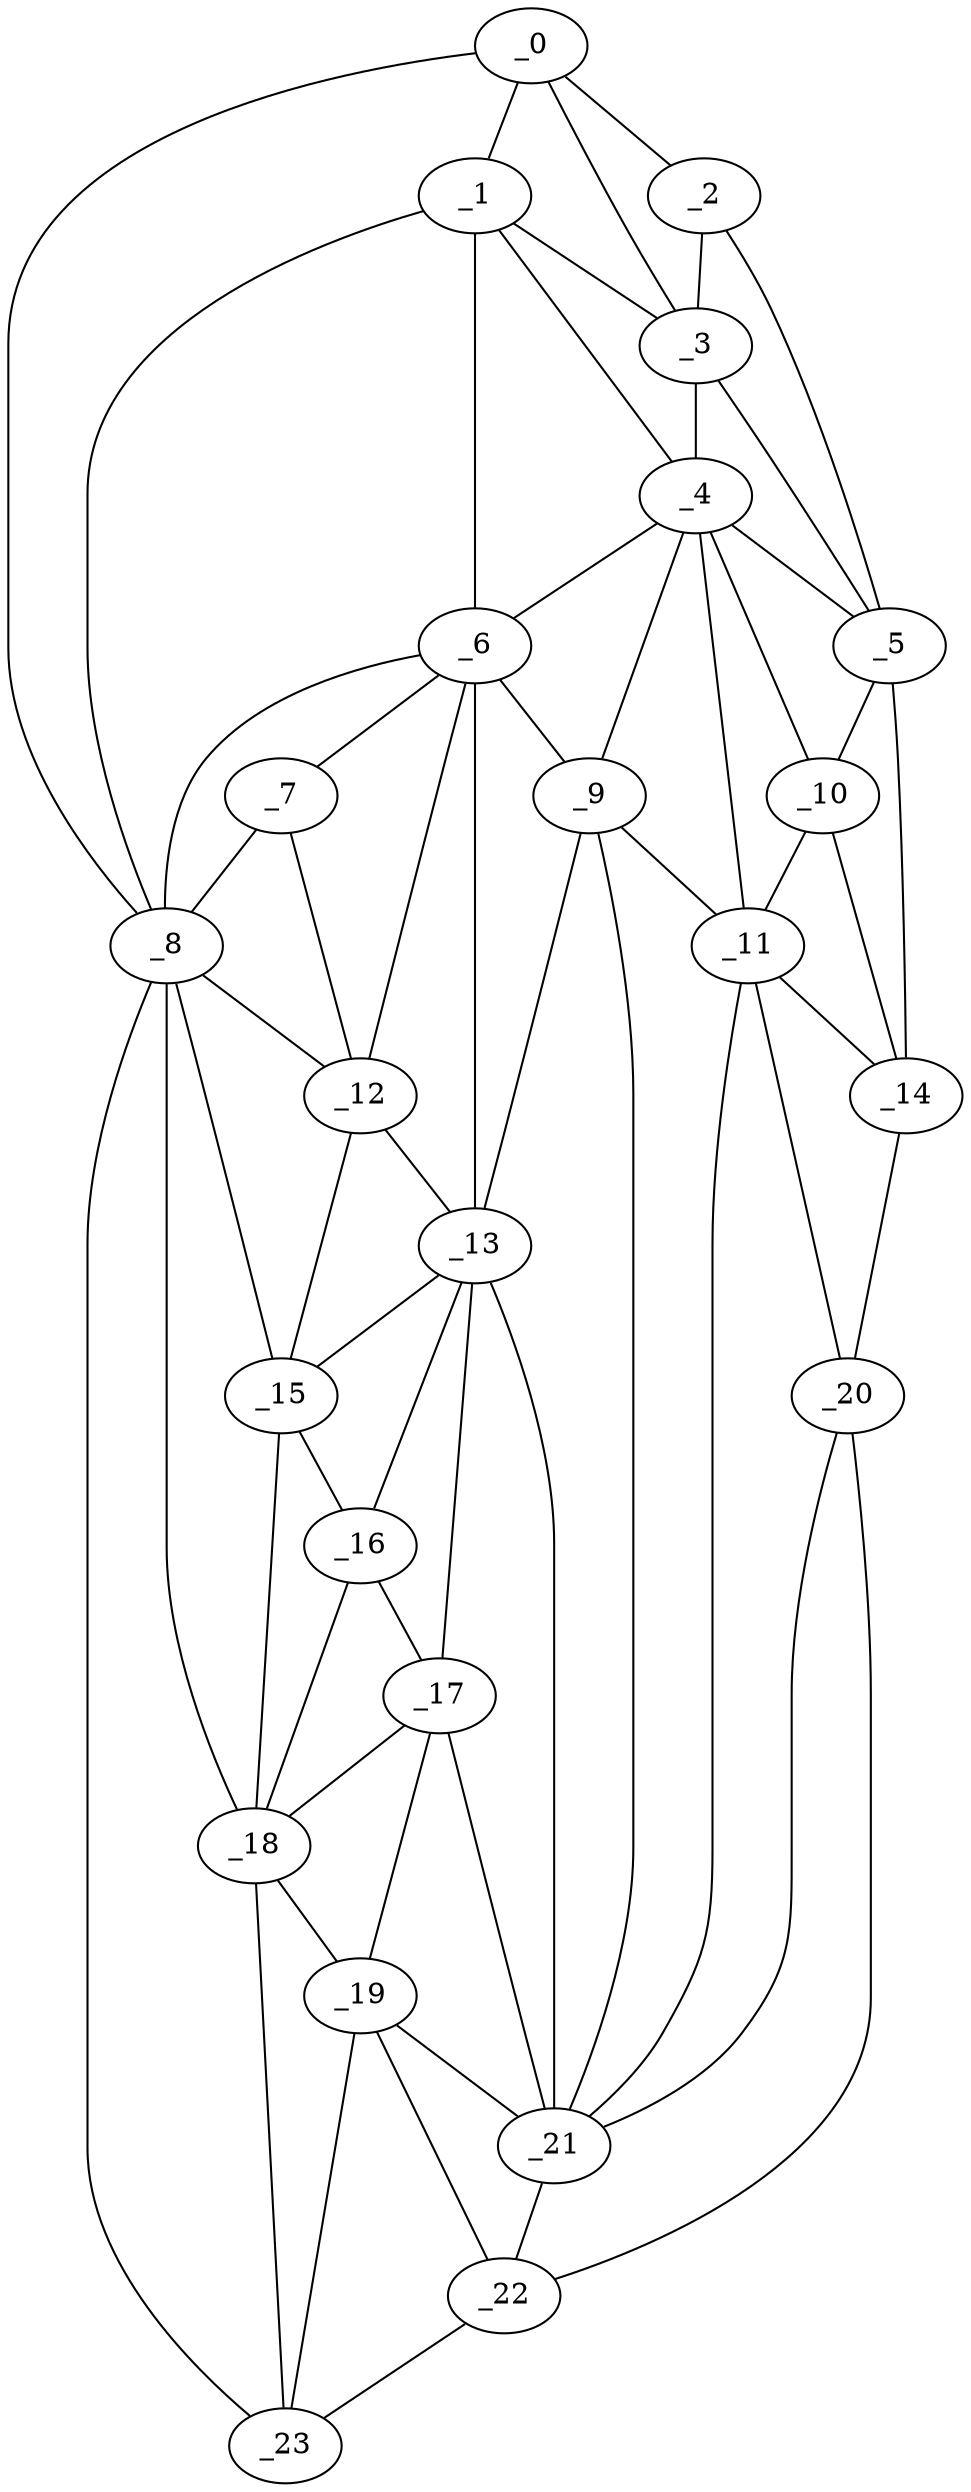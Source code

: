 graph "obj68__250.gxl" {
	_0	 [x=8,
		y=37];
	_1	 [x=16,
		y=42];
	_0 -- _1	 [valence=1];
	_2	 [x=20,
		y=9];
	_0 -- _2	 [valence=1];
	_3	 [x=23,
		y=41];
	_0 -- _3	 [valence=2];
	_8	 [x=72,
		y=121];
	_0 -- _8	 [valence=1];
	_1 -- _3	 [valence=2];
	_4	 [x=40,
		y=49];
	_1 -- _4	 [valence=2];
	_6	 [x=61,
		y=86];
	_1 -- _6	 [valence=1];
	_1 -- _8	 [valence=1];
	_2 -- _3	 [valence=2];
	_5	 [x=46,
		y=5];
	_2 -- _5	 [valence=1];
	_3 -- _4	 [valence=1];
	_3 -- _5	 [valence=2];
	_4 -- _5	 [valence=2];
	_4 -- _6	 [valence=2];
	_9	 [x=76,
		y=64];
	_4 -- _9	 [valence=2];
	_10	 [x=77,
		y=20];
	_4 -- _10	 [valence=2];
	_11	 [x=77,
		y=38];
	_4 -- _11	 [valence=2];
	_5 -- _10	 [valence=2];
	_14	 [x=86,
		y=20];
	_5 -- _14	 [valence=1];
	_7	 [x=71,
		y=97];
	_6 -- _7	 [valence=2];
	_6 -- _8	 [valence=2];
	_6 -- _9	 [valence=2];
	_12	 [x=81,
		y=94];
	_6 -- _12	 [valence=2];
	_13	 [x=83,
		y=78];
	_6 -- _13	 [valence=2];
	_7 -- _8	 [valence=1];
	_7 -- _12	 [valence=2];
	_8 -- _12	 [valence=1];
	_15	 [x=89,
		y=93];
	_8 -- _15	 [valence=2];
	_18	 [x=98,
		y=92];
	_8 -- _18	 [valence=1];
	_23	 [x=126,
		y=114];
	_8 -- _23	 [valence=1];
	_9 -- _11	 [valence=2];
	_9 -- _13	 [valence=2];
	_21	 [x=113,
		y=60];
	_9 -- _21	 [valence=1];
	_10 -- _11	 [valence=2];
	_10 -- _14	 [valence=2];
	_11 -- _14	 [valence=2];
	_20	 [x=111,
		y=34];
	_11 -- _20	 [valence=2];
	_11 -- _21	 [valence=2];
	_12 -- _13	 [valence=2];
	_12 -- _15	 [valence=2];
	_13 -- _15	 [valence=2];
	_16	 [x=92,
		y=83];
	_13 -- _16	 [valence=1];
	_17	 [x=97,
		y=83];
	_13 -- _17	 [valence=2];
	_13 -- _21	 [valence=2];
	_14 -- _20	 [valence=1];
	_15 -- _16	 [valence=1];
	_15 -- _18	 [valence=2];
	_16 -- _17	 [valence=2];
	_16 -- _18	 [valence=2];
	_17 -- _18	 [valence=1];
	_19	 [x=110,
		y=91];
	_17 -- _19	 [valence=2];
	_17 -- _21	 [valence=2];
	_18 -- _19	 [valence=1];
	_18 -- _23	 [valence=1];
	_19 -- _21	 [valence=2];
	_22	 [x=126,
		y=102];
	_19 -- _22	 [valence=2];
	_19 -- _23	 [valence=2];
	_20 -- _21	 [valence=2];
	_20 -- _22	 [valence=1];
	_21 -- _22	 [valence=2];
	_22 -- _23	 [valence=1];
}
